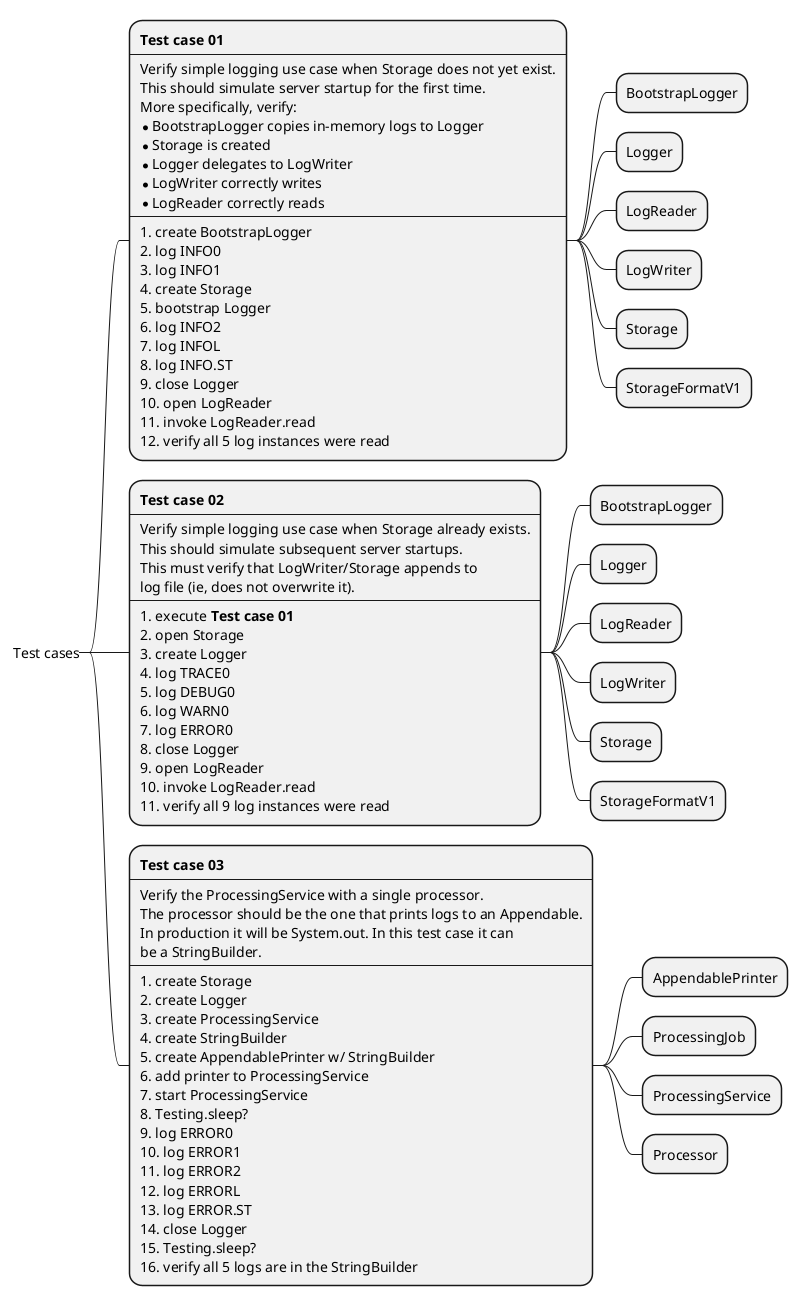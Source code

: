 '
' Copyright (C) 2021-2023 Objectos Software LTDA.
'
' Licensed under the Apache License, Version 2.0 (the "License");
' you may not use this file except in compliance with the License.
' You may obtain a copy of the License at
'
' http://www.apache.org/licenses/LICENSE-2.0
'
' Unless required by applicable law or agreed to in writing, software
' distributed under the License is distributed on an "AS IS" BASIS,
' WITHOUT WARRANTIES OR CONDITIONS OF ANY KIND, either express or implied.
' See the License for the specific language governing permissions and
' limitations under the License.
'

@startmindmap

*_ Test cases

**:**Test case 01**
----
Verify simple logging use case when Storage does not yet exist.
This should simulate server startup for the first time.
More specifically, verify:
* BootstrapLogger copies in-memory logs to Logger
* Storage is created
* Logger delegates to LogWriter 
* LogWriter correctly writes
* LogReader correctly reads
----
# create BootstrapLogger
# log INFO0
# log INFO1
# create Storage
# bootstrap Logger
# log INFO2
# log INFOL
# log INFO.ST
# close Logger
# open LogReader
# invoke LogReader.read
# verify all 5 log instances were read;
*** BootstrapLogger
*** Logger
*** LogReader
*** LogWriter
*** Storage
*** StorageFormatV1

**:**Test case 02**
----
Verify simple logging use case when Storage already exists.
This should simulate subsequent server startups.
This must verify that LogWriter/Storage appends to
log file (ie, does not overwrite it). 
----
# execute **Test case 01**
# open Storage
# create Logger
# log TRACE0
# log DEBUG0
# log WARN0
# log ERROR0
# close Logger
# open LogReader
# invoke LogReader.read
# verify all 9 log instances were read;
*** BootstrapLogger
*** Logger
*** LogReader
*** LogWriter
*** Storage
*** StorageFormatV1

**:**Test case 03**
----
Verify the ProcessingService with a single processor.
The processor should be the one that prints logs to an Appendable.
In production it will be System.out. In this test case it can
be a StringBuilder.
----
# create Storage
# create Logger
# create ProcessingService
# create StringBuilder
# create AppendablePrinter w/ StringBuilder
# add printer to ProcessingService
# start ProcessingService
# Testing.sleep?
# log ERROR0
# log ERROR1
# log ERROR2
# log ERRORL
# log ERROR.ST
# close Logger
# Testing.sleep?
# verify all 5 logs are in the StringBuilder;
*** AppendablePrinter
*** ProcessingJob
*** ProcessingService
*** Processor
@endmindmap

